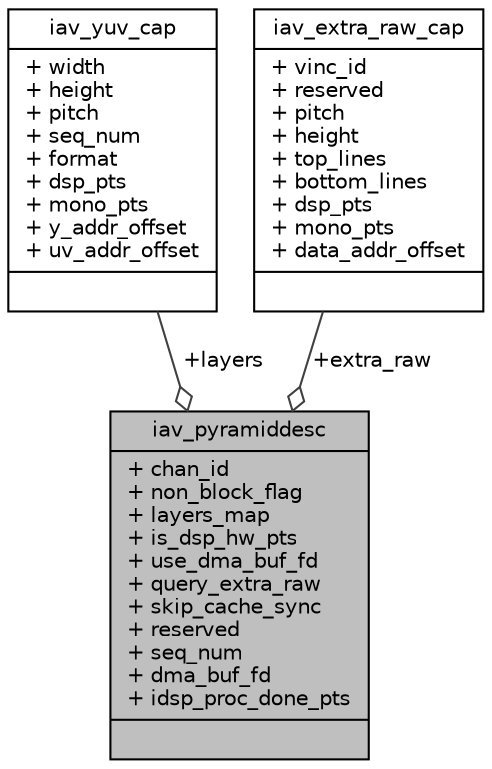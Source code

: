 digraph "iav_pyramiddesc"
{
 // INTERACTIVE_SVG=YES
 // LATEX_PDF_SIZE
  bgcolor="transparent";
  edge [fontname="Helvetica",fontsize="10",labelfontname="Helvetica",labelfontsize="10"];
  node [fontname="Helvetica",fontsize="10",shape=record];
  Node1 [label="{iav_pyramiddesc\n|+ chan_id\l+ non_block_flag\l+ layers_map\l+ is_dsp_hw_pts\l+ use_dma_buf_fd\l+ query_extra_raw\l+ skip_cache_sync\l+ reserved\l+ seq_num\l+ dma_buf_fd\l+ idsp_proc_done_pts\l|}",height=0.2,width=0.4,color="black", fillcolor="grey75", style="filled", fontcolor="black",tooltip=" "];
  Node2 -> Node1 [color="grey25",fontsize="10",style="solid",label=" +layers" ,arrowhead="odiamond",fontname="Helvetica"];
  Node2 [label="{iav_yuv_cap\n|+ width\l+ height\l+ pitch\l+ seq_num\l+ format\l+ dsp_pts\l+ mono_pts\l+ y_addr_offset\l+ uv_addr_offset\l|}",height=0.2,width=0.4,color="black",URL="$dc/d6a/structiav__yuv__cap.html",tooltip=" "];
  Node3 -> Node1 [color="grey25",fontsize="10",style="solid",label=" +extra_raw" ,arrowhead="odiamond",fontname="Helvetica"];
  Node3 [label="{iav_extra_raw_cap\n|+ vinc_id\l+ reserved\l+ pitch\l+ height\l+ top_lines\l+ bottom_lines\l+ dsp_pts\l+ mono_pts\l+ data_addr_offset\l|}",height=0.2,width=0.4,color="black",URL="$db/d36/structiav__extra__raw__cap.html",tooltip=" "];
}
